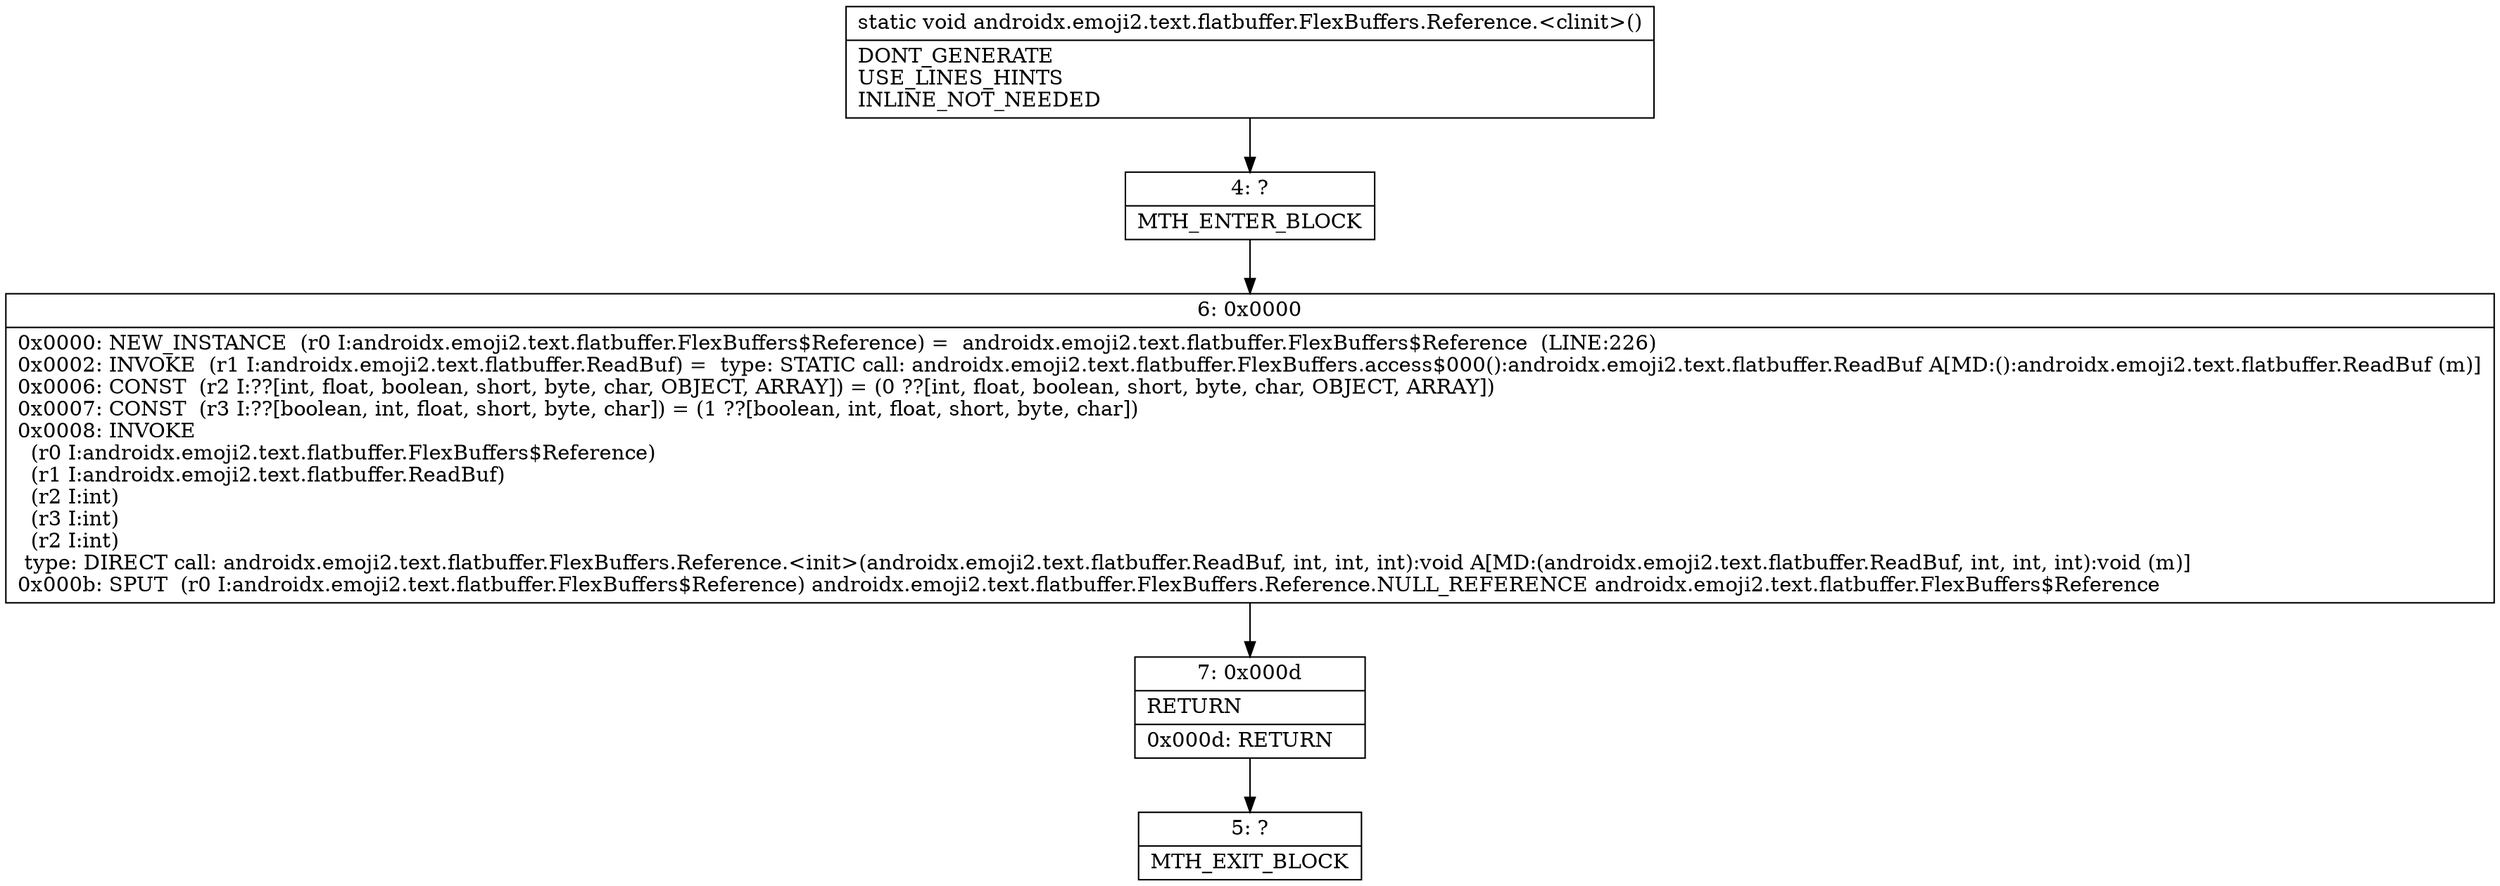 digraph "CFG forandroidx.emoji2.text.flatbuffer.FlexBuffers.Reference.\<clinit\>()V" {
Node_4 [shape=record,label="{4\:\ ?|MTH_ENTER_BLOCK\l}"];
Node_6 [shape=record,label="{6\:\ 0x0000|0x0000: NEW_INSTANCE  (r0 I:androidx.emoji2.text.flatbuffer.FlexBuffers$Reference) =  androidx.emoji2.text.flatbuffer.FlexBuffers$Reference  (LINE:226)\l0x0002: INVOKE  (r1 I:androidx.emoji2.text.flatbuffer.ReadBuf) =  type: STATIC call: androidx.emoji2.text.flatbuffer.FlexBuffers.access$000():androidx.emoji2.text.flatbuffer.ReadBuf A[MD:():androidx.emoji2.text.flatbuffer.ReadBuf (m)]\l0x0006: CONST  (r2 I:??[int, float, boolean, short, byte, char, OBJECT, ARRAY]) = (0 ??[int, float, boolean, short, byte, char, OBJECT, ARRAY]) \l0x0007: CONST  (r3 I:??[boolean, int, float, short, byte, char]) = (1 ??[boolean, int, float, short, byte, char]) \l0x0008: INVOKE  \l  (r0 I:androidx.emoji2.text.flatbuffer.FlexBuffers$Reference)\l  (r1 I:androidx.emoji2.text.flatbuffer.ReadBuf)\l  (r2 I:int)\l  (r3 I:int)\l  (r2 I:int)\l type: DIRECT call: androidx.emoji2.text.flatbuffer.FlexBuffers.Reference.\<init\>(androidx.emoji2.text.flatbuffer.ReadBuf, int, int, int):void A[MD:(androidx.emoji2.text.flatbuffer.ReadBuf, int, int, int):void (m)]\l0x000b: SPUT  (r0 I:androidx.emoji2.text.flatbuffer.FlexBuffers$Reference) androidx.emoji2.text.flatbuffer.FlexBuffers.Reference.NULL_REFERENCE androidx.emoji2.text.flatbuffer.FlexBuffers$Reference \l}"];
Node_7 [shape=record,label="{7\:\ 0x000d|RETURN\l|0x000d: RETURN   \l}"];
Node_5 [shape=record,label="{5\:\ ?|MTH_EXIT_BLOCK\l}"];
MethodNode[shape=record,label="{static void androidx.emoji2.text.flatbuffer.FlexBuffers.Reference.\<clinit\>()  | DONT_GENERATE\lUSE_LINES_HINTS\lINLINE_NOT_NEEDED\l}"];
MethodNode -> Node_4;Node_4 -> Node_6;
Node_6 -> Node_7;
Node_7 -> Node_5;
}

